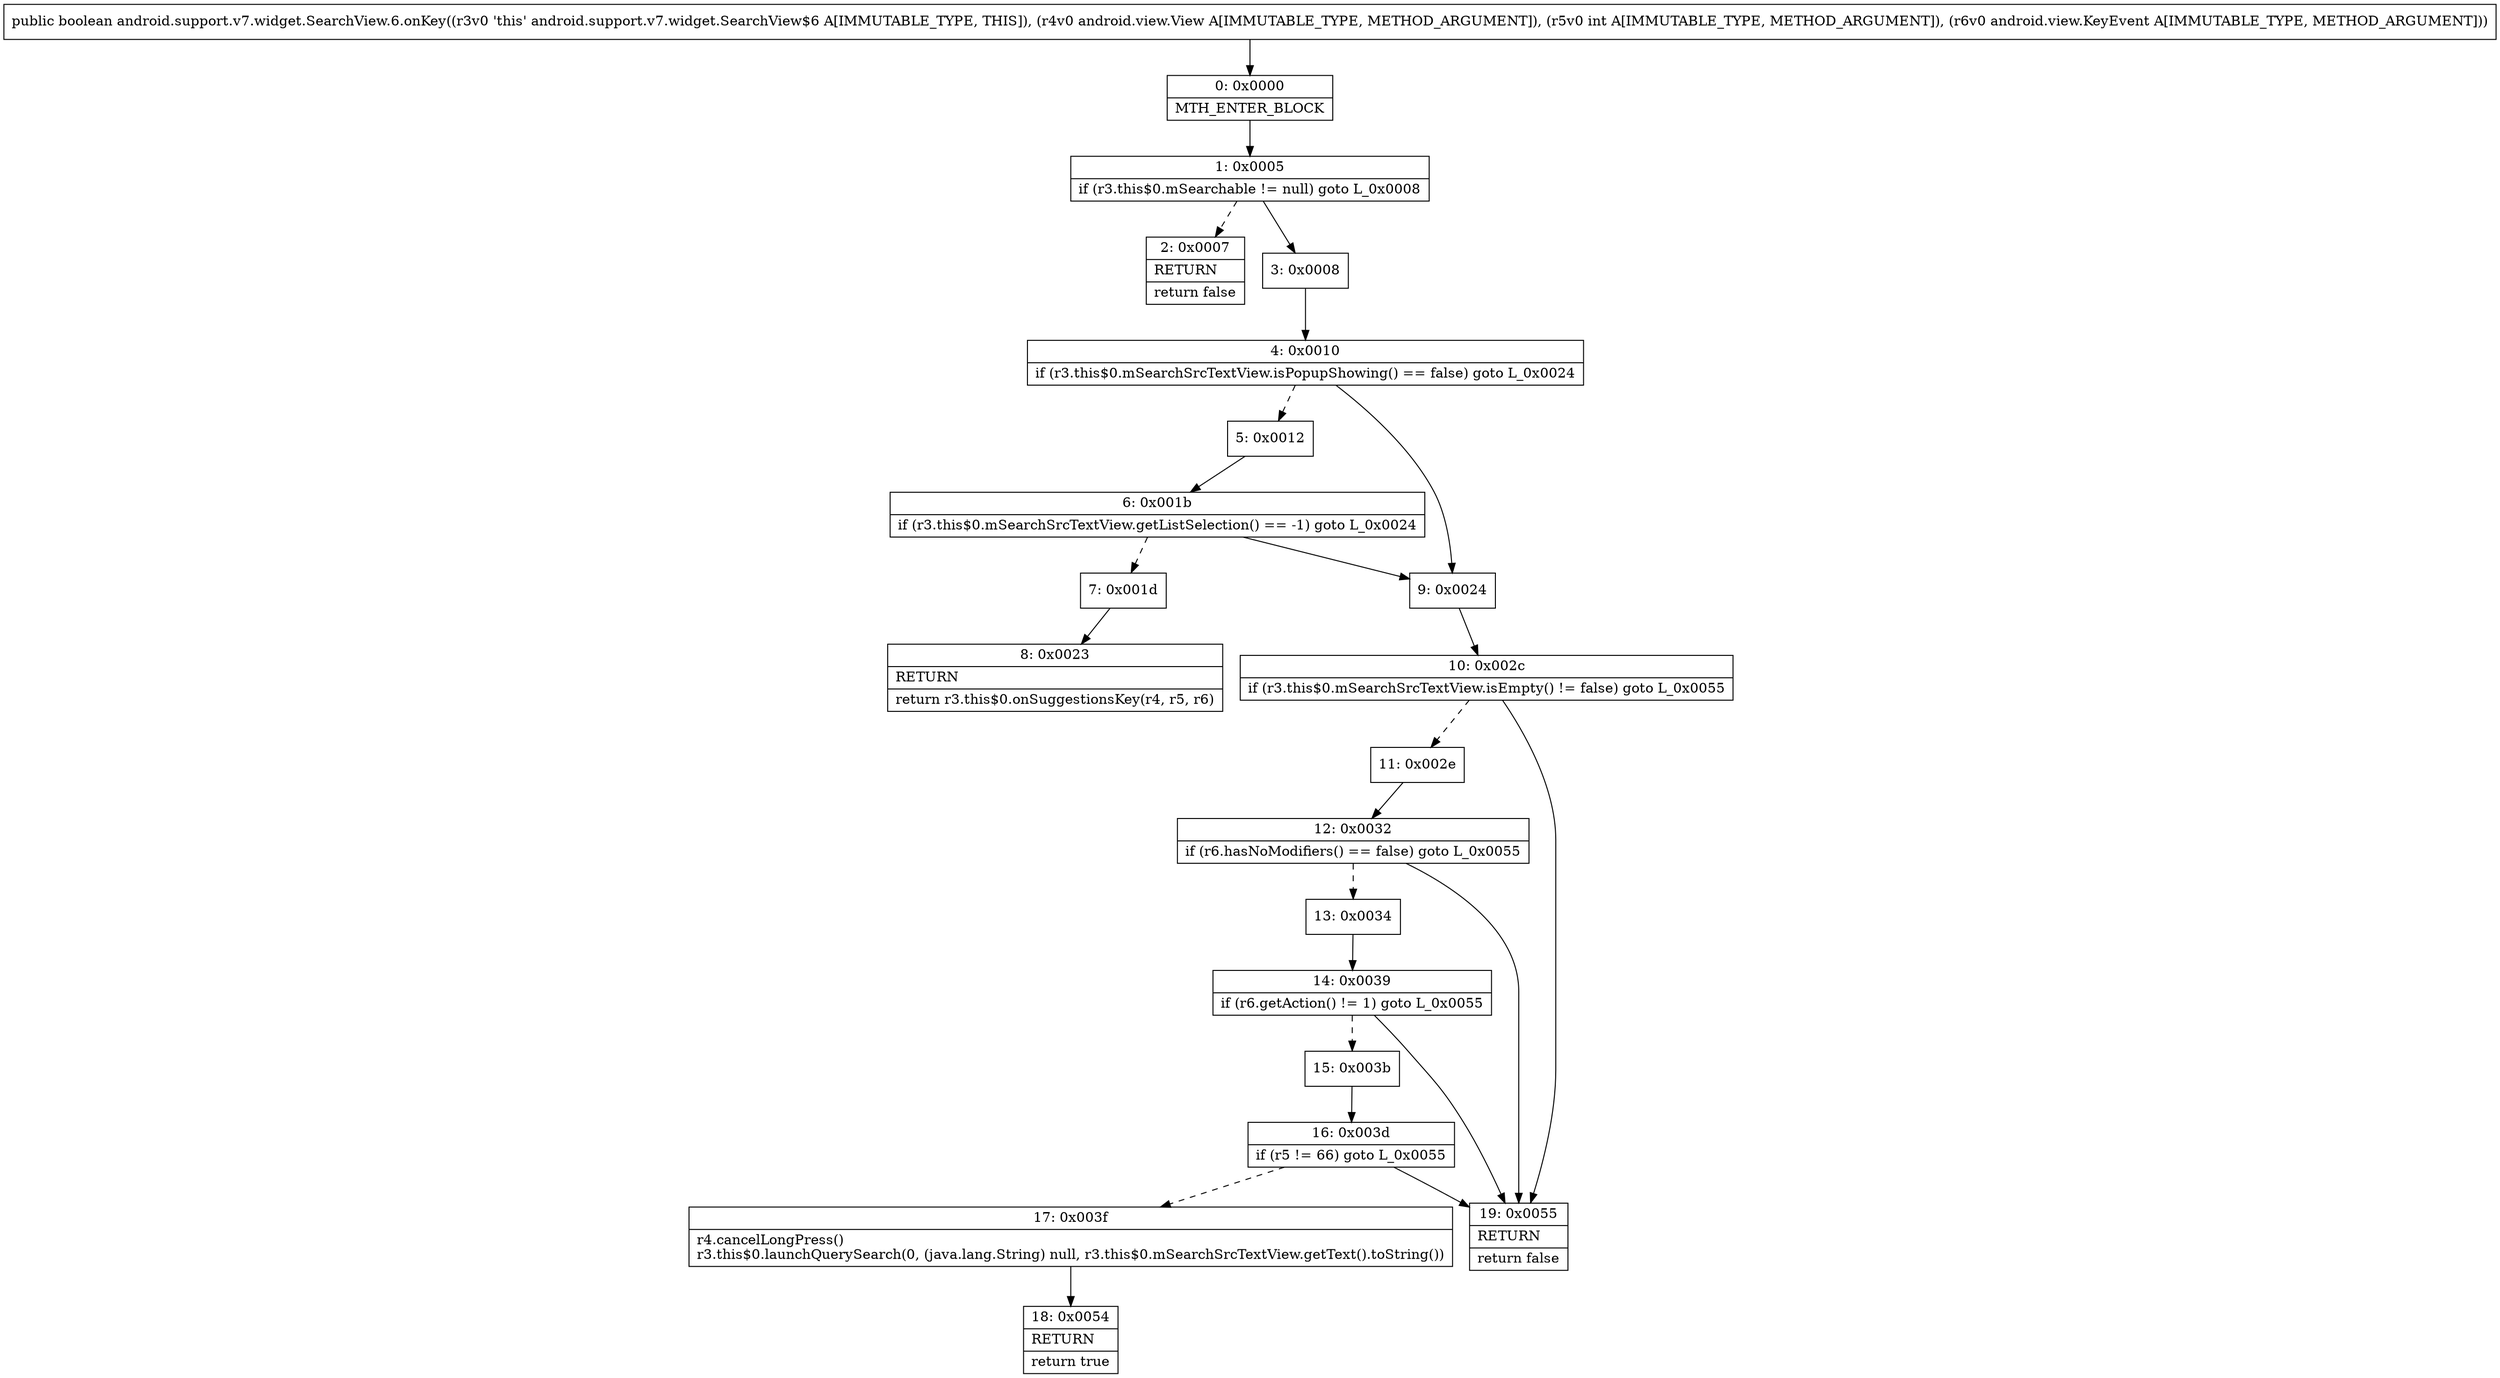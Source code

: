 digraph "CFG forandroid.support.v7.widget.SearchView.6.onKey(Landroid\/view\/View;ILandroid\/view\/KeyEvent;)Z" {
Node_0 [shape=record,label="{0\:\ 0x0000|MTH_ENTER_BLOCK\l}"];
Node_1 [shape=record,label="{1\:\ 0x0005|if (r3.this$0.mSearchable != null) goto L_0x0008\l}"];
Node_2 [shape=record,label="{2\:\ 0x0007|RETURN\l|return false\l}"];
Node_3 [shape=record,label="{3\:\ 0x0008}"];
Node_4 [shape=record,label="{4\:\ 0x0010|if (r3.this$0.mSearchSrcTextView.isPopupShowing() == false) goto L_0x0024\l}"];
Node_5 [shape=record,label="{5\:\ 0x0012}"];
Node_6 [shape=record,label="{6\:\ 0x001b|if (r3.this$0.mSearchSrcTextView.getListSelection() == \-1) goto L_0x0024\l}"];
Node_7 [shape=record,label="{7\:\ 0x001d}"];
Node_8 [shape=record,label="{8\:\ 0x0023|RETURN\l|return r3.this$0.onSuggestionsKey(r4, r5, r6)\l}"];
Node_9 [shape=record,label="{9\:\ 0x0024}"];
Node_10 [shape=record,label="{10\:\ 0x002c|if (r3.this$0.mSearchSrcTextView.isEmpty() != false) goto L_0x0055\l}"];
Node_11 [shape=record,label="{11\:\ 0x002e}"];
Node_12 [shape=record,label="{12\:\ 0x0032|if (r6.hasNoModifiers() == false) goto L_0x0055\l}"];
Node_13 [shape=record,label="{13\:\ 0x0034}"];
Node_14 [shape=record,label="{14\:\ 0x0039|if (r6.getAction() != 1) goto L_0x0055\l}"];
Node_15 [shape=record,label="{15\:\ 0x003b}"];
Node_16 [shape=record,label="{16\:\ 0x003d|if (r5 != 66) goto L_0x0055\l}"];
Node_17 [shape=record,label="{17\:\ 0x003f|r4.cancelLongPress()\lr3.this$0.launchQuerySearch(0, (java.lang.String) null, r3.this$0.mSearchSrcTextView.getText().toString())\l}"];
Node_18 [shape=record,label="{18\:\ 0x0054|RETURN\l|return true\l}"];
Node_19 [shape=record,label="{19\:\ 0x0055|RETURN\l|return false\l}"];
MethodNode[shape=record,label="{public boolean android.support.v7.widget.SearchView.6.onKey((r3v0 'this' android.support.v7.widget.SearchView$6 A[IMMUTABLE_TYPE, THIS]), (r4v0 android.view.View A[IMMUTABLE_TYPE, METHOD_ARGUMENT]), (r5v0 int A[IMMUTABLE_TYPE, METHOD_ARGUMENT]), (r6v0 android.view.KeyEvent A[IMMUTABLE_TYPE, METHOD_ARGUMENT])) }"];
MethodNode -> Node_0;
Node_0 -> Node_1;
Node_1 -> Node_2[style=dashed];
Node_1 -> Node_3;
Node_3 -> Node_4;
Node_4 -> Node_5[style=dashed];
Node_4 -> Node_9;
Node_5 -> Node_6;
Node_6 -> Node_7[style=dashed];
Node_6 -> Node_9;
Node_7 -> Node_8;
Node_9 -> Node_10;
Node_10 -> Node_11[style=dashed];
Node_10 -> Node_19;
Node_11 -> Node_12;
Node_12 -> Node_13[style=dashed];
Node_12 -> Node_19;
Node_13 -> Node_14;
Node_14 -> Node_15[style=dashed];
Node_14 -> Node_19;
Node_15 -> Node_16;
Node_16 -> Node_17[style=dashed];
Node_16 -> Node_19;
Node_17 -> Node_18;
}

